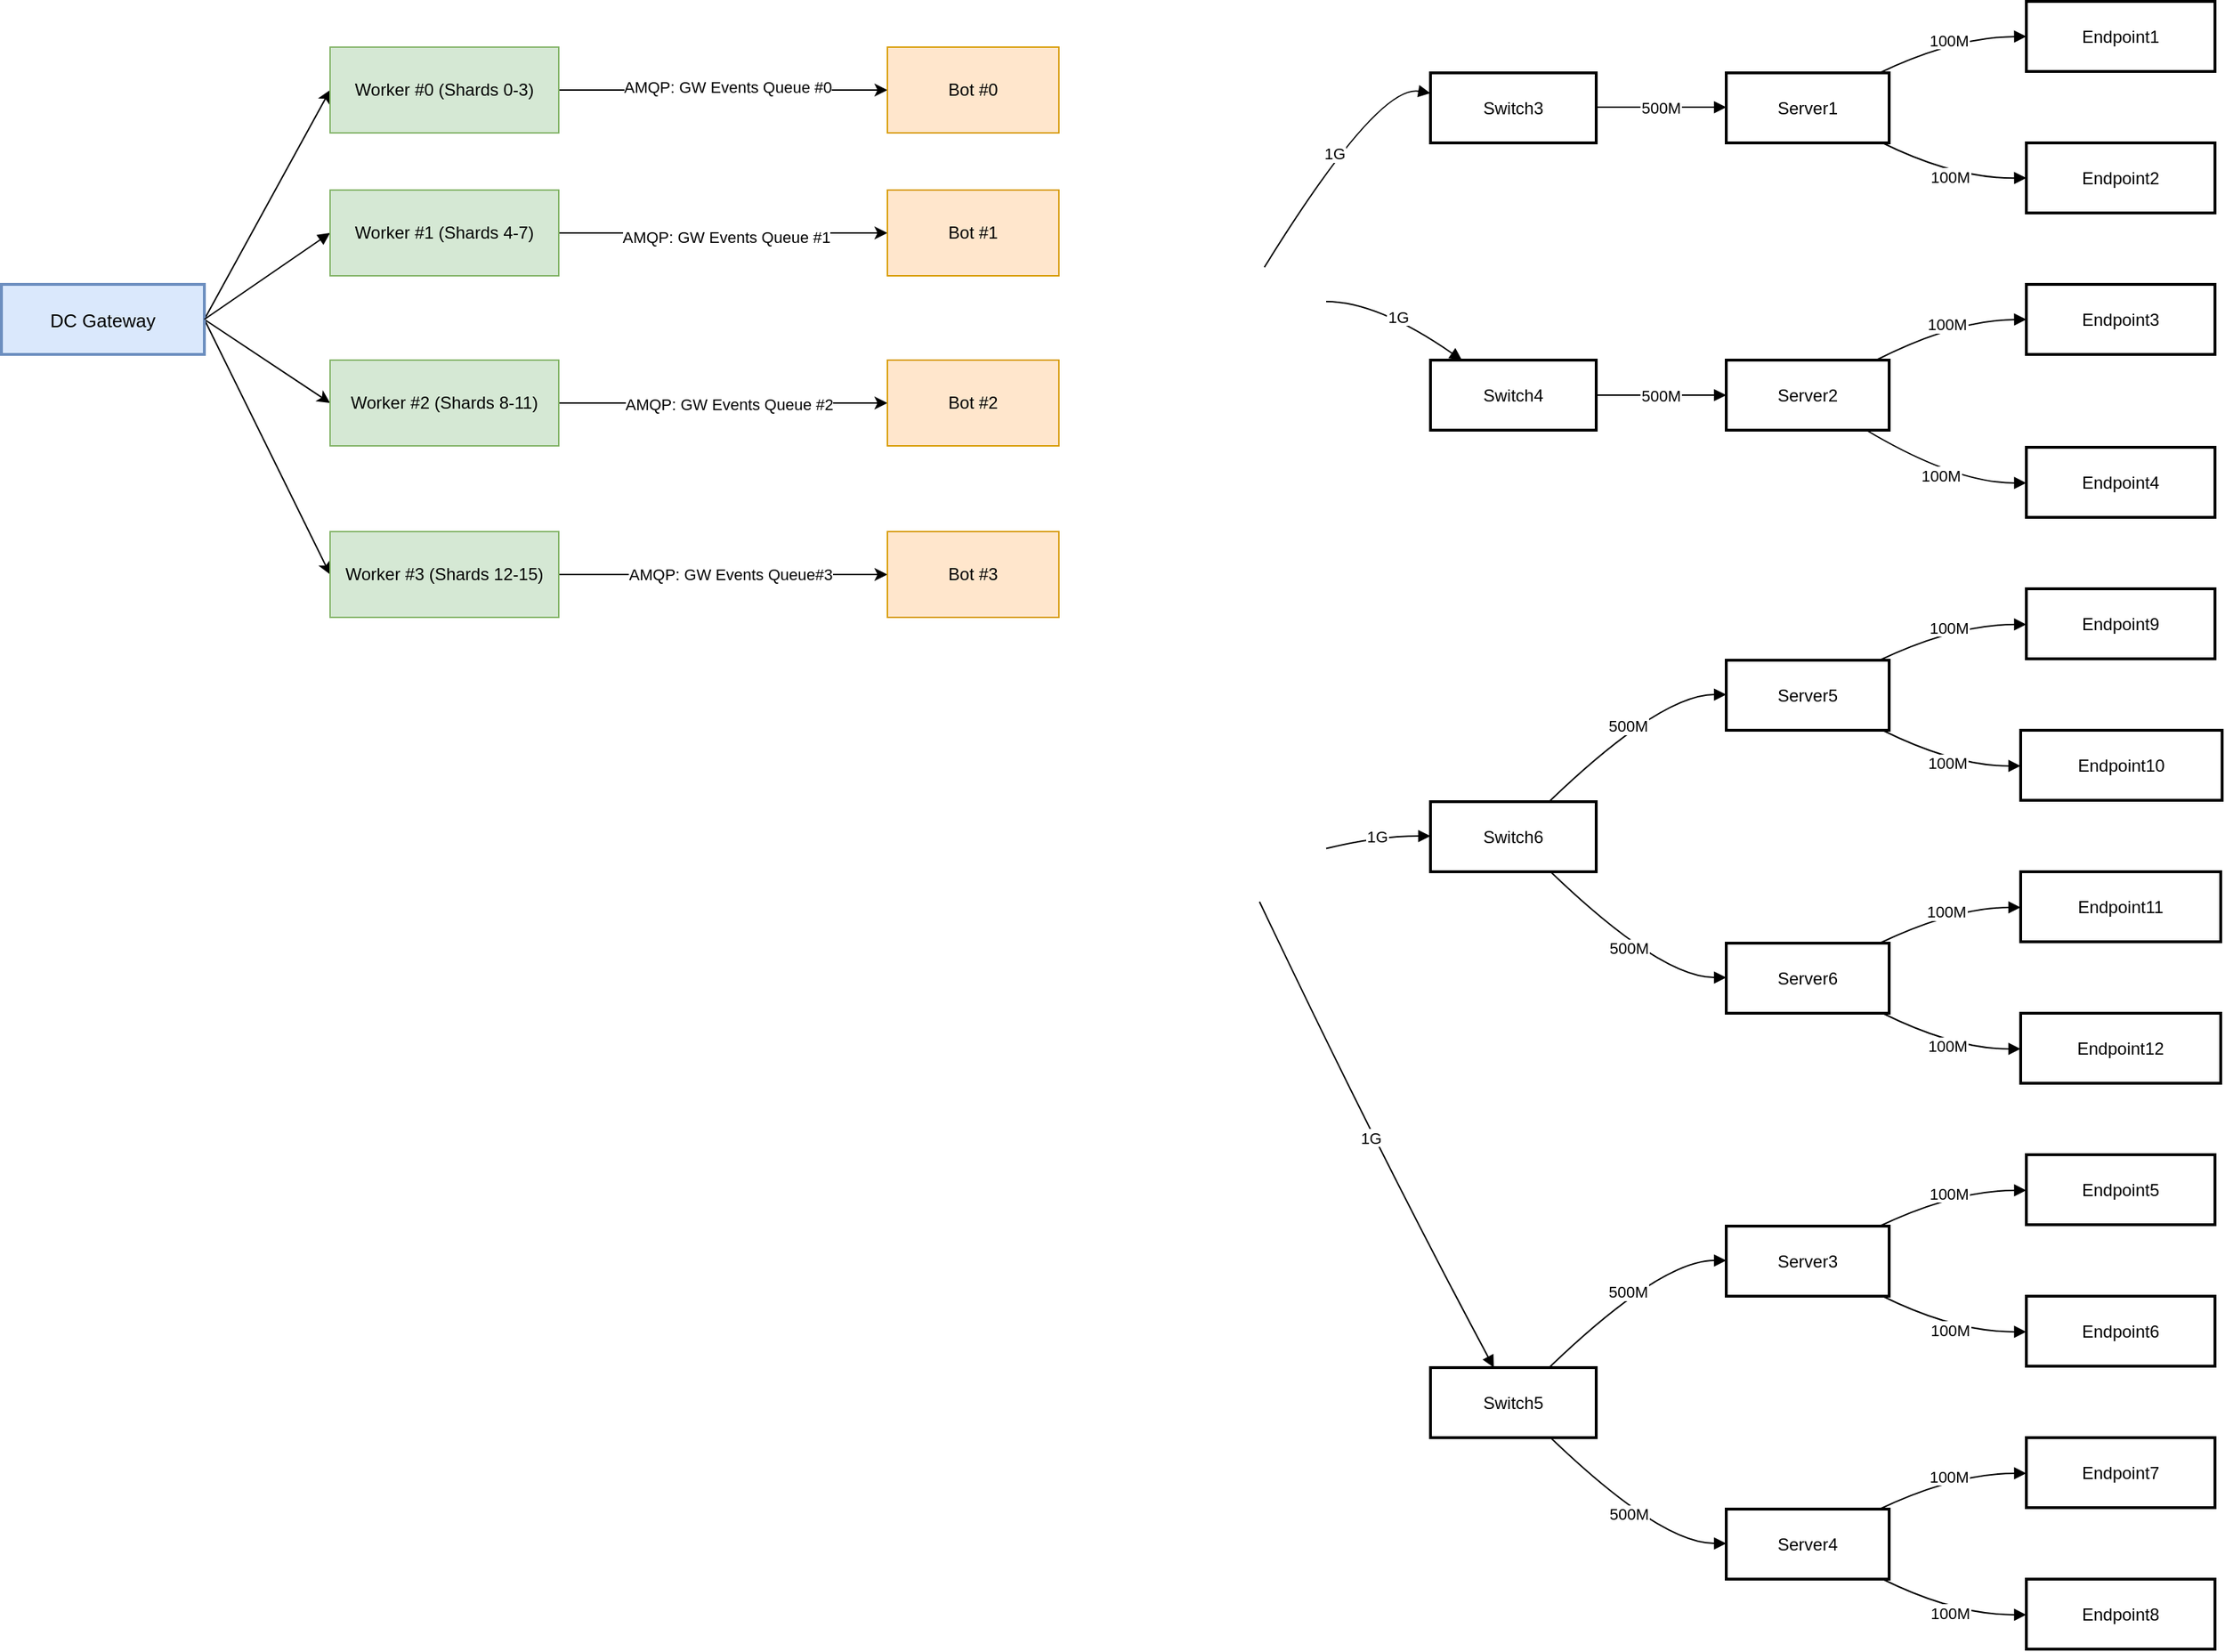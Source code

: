 <mxfile version="24.7.16">
  <diagram name="Seite-1" id="dqsLzKi4FgeO7Q9_Gg5U">
    <mxGraphModel dx="1883" dy="579" grid="1" gridSize="10" guides="1" tooltips="1" connect="1" arrows="1" fold="1" page="1" pageScale="1" pageWidth="827" pageHeight="1169" math="0" shadow="0">
      <root>
        <mxCell id="0" />
        <mxCell id="1" parent="0" />
        <mxCell id="J-38YoUWlMMychKlFMu8-59" style="rounded=0;orthogonalLoop=1;jettySize=auto;html=1;strokeColor=default;entryX=0;entryY=0.5;entryDx=0;entryDy=0;exitX=1;exitY=0.5;exitDx=0;exitDy=0;" edge="1" parent="1" source="2" target="J-38YoUWlMMychKlFMu8-57">
          <mxGeometry relative="1" as="geometry" />
        </mxCell>
        <mxCell id="J-38YoUWlMMychKlFMu8-64" style="rounded=0;orthogonalLoop=1;jettySize=auto;html=1;entryX=0;entryY=0.5;entryDx=0;entryDy=0;exitX=1;exitY=0.5;exitDx=0;exitDy=0;" edge="1" parent="1" source="2" target="J-38YoUWlMMychKlFMu8-61">
          <mxGeometry relative="1" as="geometry" />
        </mxCell>
        <mxCell id="J-38YoUWlMMychKlFMu8-65" style="rounded=0;orthogonalLoop=1;jettySize=auto;html=1;entryX=0;entryY=0.5;entryDx=0;entryDy=0;exitX=1;exitY=0.5;exitDx=0;exitDy=0;" edge="1" parent="1" source="2" target="J-38YoUWlMMychKlFMu8-62">
          <mxGeometry relative="1" as="geometry" />
        </mxCell>
        <mxCell id="2" value="DC Gateway" style="whiteSpace=wrap;strokeWidth=2;labelBackgroundColor=none;labelBorderColor=none;horizontal=1;fontSize=13;fillColor=#dae8fc;strokeColor=#6c8ebf;" parent="1" vertex="1">
          <mxGeometry x="-390" y="206" width="142" height="49" as="geometry" />
        </mxCell>
        <mxCell id="6" value="Switch3" style="whiteSpace=wrap;strokeWidth=2;" parent="1" vertex="1">
          <mxGeometry x="610" y="58" width="116" height="49" as="geometry" />
        </mxCell>
        <mxCell id="7" value="Switch4" style="whiteSpace=wrap;strokeWidth=2;" parent="1" vertex="1">
          <mxGeometry x="610" y="259" width="116" height="49" as="geometry" />
        </mxCell>
        <mxCell id="8" value="Switch5" style="whiteSpace=wrap;strokeWidth=2;" parent="1" vertex="1">
          <mxGeometry x="610" y="964" width="116" height="49" as="geometry" />
        </mxCell>
        <mxCell id="9" value="Switch6" style="whiteSpace=wrap;strokeWidth=2;" parent="1" vertex="1">
          <mxGeometry x="610" y="568" width="116" height="49" as="geometry" />
        </mxCell>
        <mxCell id="10" value="Server1" style="whiteSpace=wrap;strokeWidth=2;" parent="1" vertex="1">
          <mxGeometry x="817" y="58" width="114" height="49" as="geometry" />
        </mxCell>
        <mxCell id="11" value="Server2" style="whiteSpace=wrap;strokeWidth=2;" parent="1" vertex="1">
          <mxGeometry x="817" y="259" width="114" height="49" as="geometry" />
        </mxCell>
        <mxCell id="12" value="Server3" style="whiteSpace=wrap;strokeWidth=2;" parent="1" vertex="1">
          <mxGeometry x="817" y="865" width="114" height="49" as="geometry" />
        </mxCell>
        <mxCell id="13" value="Server4" style="whiteSpace=wrap;strokeWidth=2;" parent="1" vertex="1">
          <mxGeometry x="817" y="1063" width="114" height="49" as="geometry" />
        </mxCell>
        <mxCell id="14" value="Server5" style="whiteSpace=wrap;strokeWidth=2;" parent="1" vertex="1">
          <mxGeometry x="817" y="469" width="114" height="49" as="geometry" />
        </mxCell>
        <mxCell id="15" value="Server6" style="whiteSpace=wrap;strokeWidth=2;" parent="1" vertex="1">
          <mxGeometry x="817" y="667" width="114" height="49" as="geometry" />
        </mxCell>
        <mxCell id="16" value="Endpoint1" style="whiteSpace=wrap;strokeWidth=2;" parent="1" vertex="1">
          <mxGeometry x="1027" y="8" width="132" height="49" as="geometry" />
        </mxCell>
        <mxCell id="17" value="Endpoint2" style="whiteSpace=wrap;strokeWidth=2;" parent="1" vertex="1">
          <mxGeometry x="1027" y="107" width="132" height="49" as="geometry" />
        </mxCell>
        <mxCell id="18" value="Endpoint3" style="whiteSpace=wrap;strokeWidth=2;" parent="1" vertex="1">
          <mxGeometry x="1027" y="206" width="132" height="49" as="geometry" />
        </mxCell>
        <mxCell id="19" value="Endpoint4" style="whiteSpace=wrap;strokeWidth=2;" parent="1" vertex="1">
          <mxGeometry x="1027" y="320" width="132" height="49" as="geometry" />
        </mxCell>
        <mxCell id="20" value="Endpoint5" style="whiteSpace=wrap;strokeWidth=2;" parent="1" vertex="1">
          <mxGeometry x="1027" y="815" width="132" height="49" as="geometry" />
        </mxCell>
        <mxCell id="21" value="Endpoint6" style="whiteSpace=wrap;strokeWidth=2;" parent="1" vertex="1">
          <mxGeometry x="1027" y="914" width="132" height="49" as="geometry" />
        </mxCell>
        <mxCell id="22" value="Endpoint7" style="whiteSpace=wrap;strokeWidth=2;" parent="1" vertex="1">
          <mxGeometry x="1027" y="1013" width="132" height="49" as="geometry" />
        </mxCell>
        <mxCell id="23" value="Endpoint8" style="whiteSpace=wrap;strokeWidth=2;" parent="1" vertex="1">
          <mxGeometry x="1027" y="1112" width="132" height="49" as="geometry" />
        </mxCell>
        <mxCell id="24" value="Endpoint9" style="whiteSpace=wrap;strokeWidth=2;" parent="1" vertex="1">
          <mxGeometry x="1027" y="419" width="132" height="49" as="geometry" />
        </mxCell>
        <mxCell id="25" value="Endpoint10" style="whiteSpace=wrap;strokeWidth=2;" parent="1" vertex="1">
          <mxGeometry x="1023" y="518" width="141" height="49" as="geometry" />
        </mxCell>
        <mxCell id="26" value="Endpoint11" style="whiteSpace=wrap;strokeWidth=2;" parent="1" vertex="1">
          <mxGeometry x="1023" y="617" width="140" height="49" as="geometry" />
        </mxCell>
        <mxCell id="27" value="Endpoint12" style="whiteSpace=wrap;strokeWidth=2;" parent="1" vertex="1">
          <mxGeometry x="1023" y="716" width="140" height="49" as="geometry" />
        </mxCell>
        <mxCell id="36" value="1G" style="curved=1;startArrow=none;endArrow=block;exitX=0.63;exitY=-0.01;entryX=0;entryY=0.29;" parent="1" target="6" edge="1">
          <mxGeometry relative="1" as="geometry">
            <Array as="points">
              <mxPoint x="573" y="66" />
            </Array>
            <mxPoint x="493.784" y="194" as="sourcePoint" />
          </mxGeometry>
        </mxCell>
        <mxCell id="37" value="1G" style="curved=1;startArrow=none;endArrow=block;exitX=1;exitY=0.49;entryX=0.19;entryY=0;" parent="1" target="7" edge="1">
          <mxGeometry relative="1" as="geometry">
            <Array as="points">
              <mxPoint x="573" y="218" />
            </Array>
            <mxPoint x="537" y="218.01" as="sourcePoint" />
          </mxGeometry>
        </mxCell>
        <mxCell id="38" value="1G" style="curved=1;startArrow=none;endArrow=block;exitX=0.6;exitY=1.01;entryX=0.38;entryY=-0.01;" parent="1" target="8" edge="1">
          <mxGeometry relative="1" as="geometry">
            <Array as="points">
              <mxPoint x="573" y="812" />
            </Array>
            <mxPoint x="490.373" y="638" as="sourcePoint" />
          </mxGeometry>
        </mxCell>
        <mxCell id="39" value="1G" style="curved=1;startArrow=none;endArrow=block;exitX=1;exitY=0.24;entryX=0;entryY=0.49;" parent="1" target="9" edge="1">
          <mxGeometry relative="1" as="geometry">
            <Array as="points">
              <mxPoint x="573" y="592" />
            </Array>
            <mxPoint x="537" y="600.76" as="sourcePoint" />
          </mxGeometry>
        </mxCell>
        <mxCell id="40" value="500M" style="curved=1;startArrow=none;endArrow=block;exitX=1;exitY=0.49;entryX=0;entryY=0.49;" parent="1" source="6" target="10" edge="1">
          <mxGeometry relative="1" as="geometry">
            <Array as="points" />
          </mxGeometry>
        </mxCell>
        <mxCell id="41" value="500M" style="curved=1;startArrow=none;endArrow=block;exitX=1;exitY=0.5;entryX=0;entryY=0.5;" parent="1" source="7" target="11" edge="1">
          <mxGeometry relative="1" as="geometry">
            <Array as="points" />
          </mxGeometry>
        </mxCell>
        <mxCell id="42" value="500M" style="curved=1;startArrow=none;endArrow=block;exitX=0.72;exitY=-0.01;entryX=0;entryY=0.49;" parent="1" source="8" target="12" edge="1">
          <mxGeometry relative="1" as="geometry">
            <Array as="points">
              <mxPoint x="771" y="889" />
            </Array>
          </mxGeometry>
        </mxCell>
        <mxCell id="43" value="500M" style="curved=1;startArrow=none;endArrow=block;exitX=0.72;exitY=0.99;entryX=0;entryY=0.49;" parent="1" source="8" target="13" edge="1">
          <mxGeometry relative="1" as="geometry">
            <Array as="points">
              <mxPoint x="771" y="1087" />
            </Array>
          </mxGeometry>
        </mxCell>
        <mxCell id="44" value="500M" style="curved=1;startArrow=none;endArrow=block;exitX=0.72;exitY=-0.01;entryX=0;entryY=0.49;" parent="1" source="9" target="14" edge="1">
          <mxGeometry relative="1" as="geometry">
            <Array as="points">
              <mxPoint x="771" y="493" />
            </Array>
          </mxGeometry>
        </mxCell>
        <mxCell id="45" value="500M" style="curved=1;startArrow=none;endArrow=block;exitX=0.72;exitY=0.99;entryX=0;entryY=0.49;" parent="1" source="9" target="15" edge="1">
          <mxGeometry relative="1" as="geometry">
            <Array as="points">
              <mxPoint x="771" y="691" />
            </Array>
          </mxGeometry>
        </mxCell>
        <mxCell id="46" value="100M" style="curved=1;startArrow=none;endArrow=block;exitX=0.95;exitY=-0.01;entryX=0;entryY=0.5;" parent="1" source="10" target="16" edge="1">
          <mxGeometry relative="1" as="geometry">
            <Array as="points">
              <mxPoint x="977" y="33" />
            </Array>
          </mxGeometry>
        </mxCell>
        <mxCell id="47" value="100M" style="curved=1;startArrow=none;endArrow=block;exitX=0.95;exitY=0.99;entryX=0;entryY=0.5;" parent="1" source="10" target="17" edge="1">
          <mxGeometry relative="1" as="geometry">
            <Array as="points">
              <mxPoint x="977" y="132" />
            </Array>
          </mxGeometry>
        </mxCell>
        <mxCell id="48" value="100M" style="curved=1;startArrow=none;endArrow=block;exitX=0.92;exitY=0;entryX=0;entryY=0.5;" parent="1" source="11" target="18" edge="1">
          <mxGeometry relative="1" as="geometry">
            <Array as="points">
              <mxPoint x="977" y="231" />
            </Array>
          </mxGeometry>
        </mxCell>
        <mxCell id="49" value="100M" style="curved=1;startArrow=none;endArrow=block;exitX=0.86;exitY=1;entryX=0;entryY=0.51;" parent="1" source="11" target="19" edge="1">
          <mxGeometry relative="1" as="geometry">
            <Array as="points">
              <mxPoint x="977" y="345" />
            </Array>
          </mxGeometry>
        </mxCell>
        <mxCell id="50" value="100M" style="curved=1;startArrow=none;endArrow=block;exitX=0.95;exitY=-0.01;entryX=0;entryY=0.51;" parent="1" source="12" target="20" edge="1">
          <mxGeometry relative="1" as="geometry">
            <Array as="points">
              <mxPoint x="977" y="840" />
            </Array>
          </mxGeometry>
        </mxCell>
        <mxCell id="51" value="100M" style="curved=1;startArrow=none;endArrow=block;exitX=0.95;exitY=0.99;entryX=0;entryY=0.51;" parent="1" source="12" target="21" edge="1">
          <mxGeometry relative="1" as="geometry">
            <Array as="points">
              <mxPoint x="977" y="939" />
            </Array>
          </mxGeometry>
        </mxCell>
        <mxCell id="52" value="100M" style="curved=1;startArrow=none;endArrow=block;exitX=0.95;exitY=-0.01;entryX=0;entryY=0.51;" parent="1" source="13" target="22" edge="1">
          <mxGeometry relative="1" as="geometry">
            <Array as="points">
              <mxPoint x="977" y="1038" />
            </Array>
          </mxGeometry>
        </mxCell>
        <mxCell id="53" value="100M" style="curved=1;startArrow=none;endArrow=block;exitX=0.95;exitY=0.99;entryX=0;entryY=0.51;" parent="1" source="13" target="23" edge="1">
          <mxGeometry relative="1" as="geometry">
            <Array as="points">
              <mxPoint x="977" y="1137" />
            </Array>
          </mxGeometry>
        </mxCell>
        <mxCell id="54" value="100M" style="curved=1;startArrow=none;endArrow=block;exitX=0.95;exitY=-0.01;entryX=0;entryY=0.51;" parent="1" source="14" target="24" edge="1">
          <mxGeometry relative="1" as="geometry">
            <Array as="points">
              <mxPoint x="977" y="444" />
            </Array>
          </mxGeometry>
        </mxCell>
        <mxCell id="55" value="100M" style="curved=1;startArrow=none;endArrow=block;exitX=0.95;exitY=0.99;entryX=0;entryY=0.51;" parent="1" source="14" target="25" edge="1">
          <mxGeometry relative="1" as="geometry">
            <Array as="points">
              <mxPoint x="977" y="543" />
            </Array>
          </mxGeometry>
        </mxCell>
        <mxCell id="56" value="100M" style="curved=1;startArrow=none;endArrow=block;exitX=0.95;exitY=-0.01;entryX=0;entryY=0.51;" parent="1" source="15" target="26" edge="1">
          <mxGeometry relative="1" as="geometry">
            <Array as="points">
              <mxPoint x="977" y="642" />
            </Array>
          </mxGeometry>
        </mxCell>
        <mxCell id="57" value="100M" style="curved=1;startArrow=none;endArrow=block;exitX=0.95;exitY=0.99;entryX=0;entryY=0.51;" parent="1" source="15" target="27" edge="1">
          <mxGeometry relative="1" as="geometry">
            <Array as="points">
              <mxPoint x="977" y="741" />
            </Array>
          </mxGeometry>
        </mxCell>
        <mxCell id="J-38YoUWlMMychKlFMu8-72" style="edgeStyle=orthogonalEdgeStyle;rounded=0;orthogonalLoop=1;jettySize=auto;html=1;entryX=0;entryY=0.5;entryDx=0;entryDy=0;" edge="1" parent="1" source="J-38YoUWlMMychKlFMu8-57" target="J-38YoUWlMMychKlFMu8-68">
          <mxGeometry relative="1" as="geometry" />
        </mxCell>
        <mxCell id="J-38YoUWlMMychKlFMu8-81" value="AMQP: GW Events Queue #0" style="edgeLabel;html=1;align=center;verticalAlign=middle;resizable=0;points=[];" vertex="1" connectable="0" parent="J-38YoUWlMMychKlFMu8-72">
          <mxGeometry x="0.024" y="2" relative="1" as="geometry">
            <mxPoint as="offset" />
          </mxGeometry>
        </mxCell>
        <mxCell id="J-38YoUWlMMychKlFMu8-57" value="Worker #0 (Shards 0-3)" style="rounded=0;whiteSpace=wrap;html=1;fillColor=#d5e8d4;strokeColor=#82b366;" vertex="1" parent="1">
          <mxGeometry x="-160" y="40" width="160" height="60" as="geometry" />
        </mxCell>
        <mxCell id="J-38YoUWlMMychKlFMu8-74" style="edgeStyle=orthogonalEdgeStyle;rounded=0;orthogonalLoop=1;jettySize=auto;html=1;entryX=0;entryY=0.5;entryDx=0;entryDy=0;" edge="1" parent="1" source="J-38YoUWlMMychKlFMu8-61" target="J-38YoUWlMMychKlFMu8-70">
          <mxGeometry relative="1" as="geometry" />
        </mxCell>
        <mxCell id="J-38YoUWlMMychKlFMu8-79" value="AMQP: GW Events Queue #2" style="edgeLabel;html=1;align=center;verticalAlign=middle;resizable=0;points=[];" vertex="1" connectable="0" parent="J-38YoUWlMMychKlFMu8-74">
          <mxGeometry x="0.03" y="-1" relative="1" as="geometry">
            <mxPoint as="offset" />
          </mxGeometry>
        </mxCell>
        <mxCell id="J-38YoUWlMMychKlFMu8-61" value="Worker #2 (Shards 8-11)" style="rounded=0;whiteSpace=wrap;html=1;fillColor=#d5e8d4;strokeColor=#82b366;" vertex="1" parent="1">
          <mxGeometry x="-160" y="259" width="160" height="60" as="geometry" />
        </mxCell>
        <mxCell id="J-38YoUWlMMychKlFMu8-75" style="edgeStyle=orthogonalEdgeStyle;rounded=0;orthogonalLoop=1;jettySize=auto;html=1;" edge="1" parent="1" source="J-38YoUWlMMychKlFMu8-62" target="J-38YoUWlMMychKlFMu8-71">
          <mxGeometry relative="1" as="geometry" />
        </mxCell>
        <mxCell id="J-38YoUWlMMychKlFMu8-76" value="AMQP: GW Events Queue#3" style="edgeLabel;html=1;align=center;verticalAlign=middle;resizable=0;points=[];" vertex="1" connectable="0" parent="J-38YoUWlMMychKlFMu8-75">
          <mxGeometry x="0.157" y="1" relative="1" as="geometry">
            <mxPoint x="-13" y="1" as="offset" />
          </mxGeometry>
        </mxCell>
        <mxCell id="J-38YoUWlMMychKlFMu8-62" value="Worker #3&lt;span style=&quot;background-color: initial;&quot;&gt;&amp;nbsp;(Shards 12-15)&lt;/span&gt;" style="rounded=0;whiteSpace=wrap;html=1;fillColor=#d5e8d4;strokeColor=#82b366;" vertex="1" parent="1">
          <mxGeometry x="-160" y="379" width="160" height="60" as="geometry" />
        </mxCell>
        <mxCell id="J-38YoUWlMMychKlFMu8-63" value="" style="curved=1;startArrow=none;endArrow=block;exitX=1;exitY=0.5;entryX=0;entryY=0.5;entryDx=0;entryDy=0;exitDx=0;exitDy=0;" edge="1" parent="1" source="2" target="J-38YoUWlMMychKlFMu8-60">
          <mxGeometry relative="1" as="geometry">
            <Array as="points" />
            <mxPoint x="107" y="308" as="sourcePoint" />
            <mxPoint x="634" y="107" as="targetPoint" />
          </mxGeometry>
        </mxCell>
        <mxCell id="J-38YoUWlMMychKlFMu8-73" style="edgeStyle=orthogonalEdgeStyle;rounded=0;orthogonalLoop=1;jettySize=auto;html=1;" edge="1" parent="1" source="J-38YoUWlMMychKlFMu8-60" target="J-38YoUWlMMychKlFMu8-69">
          <mxGeometry relative="1" as="geometry" />
        </mxCell>
        <mxCell id="J-38YoUWlMMychKlFMu8-80" value="AMQP: GW Events Queue #1" style="edgeLabel;html=1;align=center;verticalAlign=middle;resizable=0;points=[];" vertex="1" connectable="0" parent="J-38YoUWlMMychKlFMu8-73">
          <mxGeometry x="0.017" y="-3" relative="1" as="geometry">
            <mxPoint as="offset" />
          </mxGeometry>
        </mxCell>
        <mxCell id="J-38YoUWlMMychKlFMu8-60" value="Worker #1 (Shards 4-7)" style="rounded=0;whiteSpace=wrap;html=1;fillColor=#d5e8d4;strokeColor=#82b366;" vertex="1" parent="1">
          <mxGeometry x="-160" y="140" width="160" height="60" as="geometry" />
        </mxCell>
        <mxCell id="J-38YoUWlMMychKlFMu8-68" value="Bot #0" style="rounded=0;whiteSpace=wrap;html=1;fillColor=#ffe6cc;strokeColor=#d79b00;" vertex="1" parent="1">
          <mxGeometry x="230" y="40" width="120" height="60" as="geometry" />
        </mxCell>
        <mxCell id="J-38YoUWlMMychKlFMu8-69" value="Bot #1" style="rounded=0;whiteSpace=wrap;html=1;fillColor=#ffe6cc;strokeColor=#d79b00;" vertex="1" parent="1">
          <mxGeometry x="230" y="140" width="120" height="60" as="geometry" />
        </mxCell>
        <mxCell id="J-38YoUWlMMychKlFMu8-70" value="Bot #2" style="rounded=0;whiteSpace=wrap;html=1;fillColor=#ffe6cc;strokeColor=#d79b00;" vertex="1" parent="1">
          <mxGeometry x="230" y="259" width="120" height="60" as="geometry" />
        </mxCell>
        <mxCell id="J-38YoUWlMMychKlFMu8-71" value="Bot #3" style="rounded=0;whiteSpace=wrap;html=1;fillColor=#ffe6cc;strokeColor=#d79b00;" vertex="1" parent="1">
          <mxGeometry x="230" y="379" width="120" height="60" as="geometry" />
        </mxCell>
      </root>
    </mxGraphModel>
  </diagram>
</mxfile>
